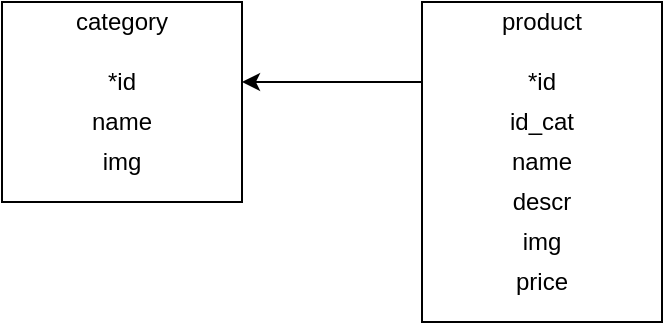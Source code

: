 <mxfile version="13.5.1" type="github">
  <diagram id="t7dp-EHWlShn_RwowieZ" name="Page-1">
    <mxGraphModel dx="1422" dy="827" grid="1" gridSize="10" guides="1" tooltips="1" connect="1" arrows="1" fold="1" page="1" pageScale="1" pageWidth="827" pageHeight="1169" math="0" shadow="0">
      <root>
        <mxCell id="0" />
        <mxCell id="1" parent="0" />
        <mxCell id="BUDFuWpq01-Rm1eVjWCR-1" value="" style="rounded=0;whiteSpace=wrap;html=1;" vertex="1" parent="1">
          <mxGeometry x="120" y="180" width="120" height="100" as="geometry" />
        </mxCell>
        <mxCell id="BUDFuWpq01-Rm1eVjWCR-2" value="category" style="text;html=1;strokeColor=none;fillColor=none;align=center;verticalAlign=middle;whiteSpace=wrap;rounded=0;" vertex="1" parent="1">
          <mxGeometry x="120" y="180" width="120" height="20" as="geometry" />
        </mxCell>
        <mxCell id="BUDFuWpq01-Rm1eVjWCR-4" value="*id" style="text;html=1;strokeColor=none;fillColor=none;align=center;verticalAlign=middle;whiteSpace=wrap;rounded=0;" vertex="1" parent="1">
          <mxGeometry x="120" y="210" width="120" height="20" as="geometry" />
        </mxCell>
        <mxCell id="BUDFuWpq01-Rm1eVjWCR-5" value="name" style="text;html=1;strokeColor=none;fillColor=none;align=center;verticalAlign=middle;whiteSpace=wrap;rounded=0;" vertex="1" parent="1">
          <mxGeometry x="120" y="230" width="120" height="20" as="geometry" />
        </mxCell>
        <mxCell id="BUDFuWpq01-Rm1eVjWCR-6" value="img" style="text;html=1;strokeColor=none;fillColor=none;align=center;verticalAlign=middle;whiteSpace=wrap;rounded=0;" vertex="1" parent="1">
          <mxGeometry x="120" y="250" width="120" height="20" as="geometry" />
        </mxCell>
        <mxCell id="BUDFuWpq01-Rm1eVjWCR-7" value="" style="rounded=0;whiteSpace=wrap;html=1;" vertex="1" parent="1">
          <mxGeometry x="330" y="180" width="120" height="160" as="geometry" />
        </mxCell>
        <mxCell id="BUDFuWpq01-Rm1eVjWCR-8" value="product" style="text;html=1;strokeColor=none;fillColor=none;align=center;verticalAlign=middle;whiteSpace=wrap;rounded=0;" vertex="1" parent="1">
          <mxGeometry x="330" y="180" width="120" height="20" as="geometry" />
        </mxCell>
        <mxCell id="BUDFuWpq01-Rm1eVjWCR-12" style="edgeStyle=orthogonalEdgeStyle;rounded=0;orthogonalLoop=1;jettySize=auto;html=1;" edge="1" parent="1" source="BUDFuWpq01-Rm1eVjWCR-9" target="BUDFuWpq01-Rm1eVjWCR-4">
          <mxGeometry relative="1" as="geometry" />
        </mxCell>
        <mxCell id="BUDFuWpq01-Rm1eVjWCR-9" value="*id" style="text;html=1;strokeColor=none;fillColor=none;align=center;verticalAlign=middle;whiteSpace=wrap;rounded=0;" vertex="1" parent="1">
          <mxGeometry x="330" y="210" width="120" height="20" as="geometry" />
        </mxCell>
        <mxCell id="BUDFuWpq01-Rm1eVjWCR-10" value="id_cat" style="text;html=1;strokeColor=none;fillColor=none;align=center;verticalAlign=middle;whiteSpace=wrap;rounded=0;" vertex="1" parent="1">
          <mxGeometry x="330" y="230" width="120" height="20" as="geometry" />
        </mxCell>
        <mxCell id="BUDFuWpq01-Rm1eVjWCR-11" value="name" style="text;html=1;strokeColor=none;fillColor=none;align=center;verticalAlign=middle;whiteSpace=wrap;rounded=0;" vertex="1" parent="1">
          <mxGeometry x="330" y="250" width="120" height="20" as="geometry" />
        </mxCell>
        <mxCell id="BUDFuWpq01-Rm1eVjWCR-13" value="descr" style="text;html=1;strokeColor=none;fillColor=none;align=center;verticalAlign=middle;whiteSpace=wrap;rounded=0;" vertex="1" parent="1">
          <mxGeometry x="330" y="270" width="120" height="20" as="geometry" />
        </mxCell>
        <mxCell id="BUDFuWpq01-Rm1eVjWCR-14" value="img" style="text;html=1;strokeColor=none;fillColor=none;align=center;verticalAlign=middle;whiteSpace=wrap;rounded=0;" vertex="1" parent="1">
          <mxGeometry x="330" y="290" width="120" height="20" as="geometry" />
        </mxCell>
        <mxCell id="BUDFuWpq01-Rm1eVjWCR-15" value="price" style="text;html=1;strokeColor=none;fillColor=none;align=center;verticalAlign=middle;whiteSpace=wrap;rounded=0;" vertex="1" parent="1">
          <mxGeometry x="330" y="310" width="120" height="20" as="geometry" />
        </mxCell>
      </root>
    </mxGraphModel>
  </diagram>
</mxfile>
